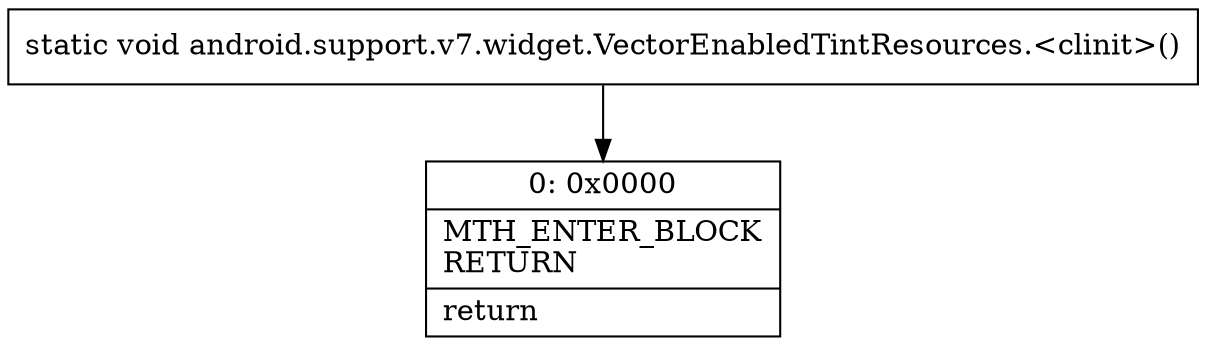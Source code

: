 digraph "CFG forandroid.support.v7.widget.VectorEnabledTintResources.\<clinit\>()V" {
Node_0 [shape=record,label="{0\:\ 0x0000|MTH_ENTER_BLOCK\lRETURN\l|return\l}"];
MethodNode[shape=record,label="{static void android.support.v7.widget.VectorEnabledTintResources.\<clinit\>() }"];
MethodNode -> Node_0;
}

